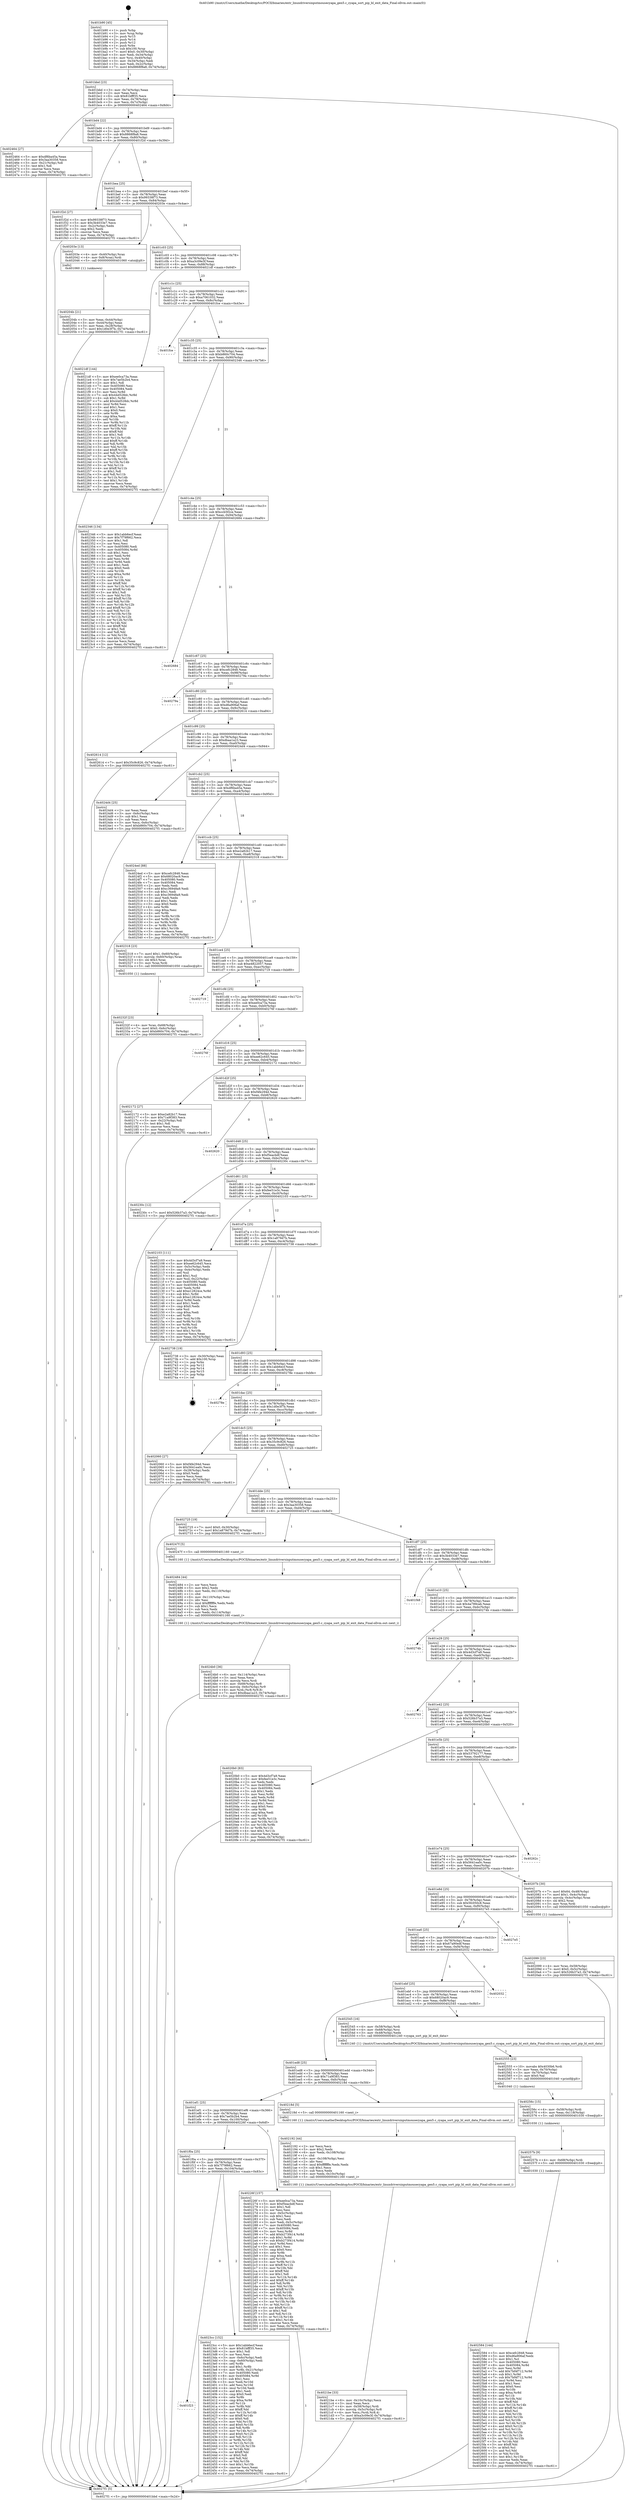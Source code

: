 digraph "0x401b90" {
  label = "0x401b90 (/mnt/c/Users/mathe/Desktop/tcc/POCII/binaries/extr_linuxdriversinputmousecyapa_gen5.c_cyapa_sort_pip_bl_exit_data_Final-ollvm.out::main(0))"
  labelloc = "t"
  node[shape=record]

  Entry [label="",width=0.3,height=0.3,shape=circle,fillcolor=black,style=filled]
  "0x401bbd" [label="{
     0x401bbd [23]\l
     | [instrs]\l
     &nbsp;&nbsp;0x401bbd \<+3\>: mov -0x74(%rbp),%eax\l
     &nbsp;&nbsp;0x401bc0 \<+2\>: mov %eax,%ecx\l
     &nbsp;&nbsp;0x401bc2 \<+6\>: sub $0x81bfff35,%ecx\l
     &nbsp;&nbsp;0x401bc8 \<+3\>: mov %eax,-0x78(%rbp)\l
     &nbsp;&nbsp;0x401bcb \<+3\>: mov %ecx,-0x7c(%rbp)\l
     &nbsp;&nbsp;0x401bce \<+6\>: je 0000000000402464 \<main+0x8d4\>\l
  }"]
  "0x402464" [label="{
     0x402464 [27]\l
     | [instrs]\l
     &nbsp;&nbsp;0x402464 \<+5\>: mov $0xdf6ba45a,%eax\l
     &nbsp;&nbsp;0x402469 \<+5\>: mov $0x3aa30358,%ecx\l
     &nbsp;&nbsp;0x40246e \<+3\>: mov -0x21(%rbp),%dl\l
     &nbsp;&nbsp;0x402471 \<+3\>: test $0x1,%dl\l
     &nbsp;&nbsp;0x402474 \<+3\>: cmovne %ecx,%eax\l
     &nbsp;&nbsp;0x402477 \<+3\>: mov %eax,-0x74(%rbp)\l
     &nbsp;&nbsp;0x40247a \<+5\>: jmp 00000000004027f1 \<main+0xc61\>\l
  }"]
  "0x401bd4" [label="{
     0x401bd4 [22]\l
     | [instrs]\l
     &nbsp;&nbsp;0x401bd4 \<+5\>: jmp 0000000000401bd9 \<main+0x49\>\l
     &nbsp;&nbsp;0x401bd9 \<+3\>: mov -0x78(%rbp),%eax\l
     &nbsp;&nbsp;0x401bdc \<+5\>: sub $0x8868f8a8,%eax\l
     &nbsp;&nbsp;0x401be1 \<+3\>: mov %eax,-0x80(%rbp)\l
     &nbsp;&nbsp;0x401be4 \<+6\>: je 0000000000401f2d \<main+0x39d\>\l
  }"]
  Exit [label="",width=0.3,height=0.3,shape=circle,fillcolor=black,style=filled,peripheries=2]
  "0x401f2d" [label="{
     0x401f2d [27]\l
     | [instrs]\l
     &nbsp;&nbsp;0x401f2d \<+5\>: mov $0x99338f73,%eax\l
     &nbsp;&nbsp;0x401f32 \<+5\>: mov $0x3b4033e7,%ecx\l
     &nbsp;&nbsp;0x401f37 \<+3\>: mov -0x2c(%rbp),%edx\l
     &nbsp;&nbsp;0x401f3a \<+3\>: cmp $0x2,%edx\l
     &nbsp;&nbsp;0x401f3d \<+3\>: cmovne %ecx,%eax\l
     &nbsp;&nbsp;0x401f40 \<+3\>: mov %eax,-0x74(%rbp)\l
     &nbsp;&nbsp;0x401f43 \<+5\>: jmp 00000000004027f1 \<main+0xc61\>\l
  }"]
  "0x401bea" [label="{
     0x401bea [25]\l
     | [instrs]\l
     &nbsp;&nbsp;0x401bea \<+5\>: jmp 0000000000401bef \<main+0x5f\>\l
     &nbsp;&nbsp;0x401bef \<+3\>: mov -0x78(%rbp),%eax\l
     &nbsp;&nbsp;0x401bf2 \<+5\>: sub $0x99338f73,%eax\l
     &nbsp;&nbsp;0x401bf7 \<+6\>: mov %eax,-0x84(%rbp)\l
     &nbsp;&nbsp;0x401bfd \<+6\>: je 000000000040203e \<main+0x4ae\>\l
  }"]
  "0x4027f1" [label="{
     0x4027f1 [5]\l
     | [instrs]\l
     &nbsp;&nbsp;0x4027f1 \<+5\>: jmp 0000000000401bbd \<main+0x2d\>\l
  }"]
  "0x401b90" [label="{
     0x401b90 [45]\l
     | [instrs]\l
     &nbsp;&nbsp;0x401b90 \<+1\>: push %rbp\l
     &nbsp;&nbsp;0x401b91 \<+3\>: mov %rsp,%rbp\l
     &nbsp;&nbsp;0x401b94 \<+2\>: push %r15\l
     &nbsp;&nbsp;0x401b96 \<+2\>: push %r14\l
     &nbsp;&nbsp;0x401b98 \<+2\>: push %r12\l
     &nbsp;&nbsp;0x401b9a \<+1\>: push %rbx\l
     &nbsp;&nbsp;0x401b9b \<+7\>: sub $0x100,%rsp\l
     &nbsp;&nbsp;0x401ba2 \<+7\>: movl $0x0,-0x30(%rbp)\l
     &nbsp;&nbsp;0x401ba9 \<+3\>: mov %edi,-0x34(%rbp)\l
     &nbsp;&nbsp;0x401bac \<+4\>: mov %rsi,-0x40(%rbp)\l
     &nbsp;&nbsp;0x401bb0 \<+3\>: mov -0x34(%rbp),%edi\l
     &nbsp;&nbsp;0x401bb3 \<+3\>: mov %edi,-0x2c(%rbp)\l
     &nbsp;&nbsp;0x401bb6 \<+7\>: movl $0x8868f8a8,-0x74(%rbp)\l
  }"]
  "0x402584" [label="{
     0x402584 [144]\l
     | [instrs]\l
     &nbsp;&nbsp;0x402584 \<+5\>: mov $0xcefc2848,%eax\l
     &nbsp;&nbsp;0x402589 \<+5\>: mov $0xd6a906af,%edx\l
     &nbsp;&nbsp;0x40258e \<+2\>: mov $0x1,%cl\l
     &nbsp;&nbsp;0x402590 \<+7\>: mov 0x405080,%esi\l
     &nbsp;&nbsp;0x402597 \<+8\>: mov 0x405084,%r8d\l
     &nbsp;&nbsp;0x40259f \<+3\>: mov %esi,%r9d\l
     &nbsp;&nbsp;0x4025a2 \<+7\>: add $0x7bf4f712,%r9d\l
     &nbsp;&nbsp;0x4025a9 \<+4\>: sub $0x1,%r9d\l
     &nbsp;&nbsp;0x4025ad \<+7\>: sub $0x7bf4f712,%r9d\l
     &nbsp;&nbsp;0x4025b4 \<+4\>: imul %r9d,%esi\l
     &nbsp;&nbsp;0x4025b8 \<+3\>: and $0x1,%esi\l
     &nbsp;&nbsp;0x4025bb \<+3\>: cmp $0x0,%esi\l
     &nbsp;&nbsp;0x4025be \<+4\>: sete %r10b\l
     &nbsp;&nbsp;0x4025c2 \<+4\>: cmp $0xa,%r8d\l
     &nbsp;&nbsp;0x4025c6 \<+4\>: setl %r11b\l
     &nbsp;&nbsp;0x4025ca \<+3\>: mov %r10b,%bl\l
     &nbsp;&nbsp;0x4025cd \<+3\>: xor $0xff,%bl\l
     &nbsp;&nbsp;0x4025d0 \<+3\>: mov %r11b,%r14b\l
     &nbsp;&nbsp;0x4025d3 \<+4\>: xor $0xff,%r14b\l
     &nbsp;&nbsp;0x4025d7 \<+3\>: xor $0x0,%cl\l
     &nbsp;&nbsp;0x4025da \<+3\>: mov %bl,%r15b\l
     &nbsp;&nbsp;0x4025dd \<+4\>: and $0x0,%r15b\l
     &nbsp;&nbsp;0x4025e1 \<+3\>: and %cl,%r10b\l
     &nbsp;&nbsp;0x4025e4 \<+3\>: mov %r14b,%r12b\l
     &nbsp;&nbsp;0x4025e7 \<+4\>: and $0x0,%r12b\l
     &nbsp;&nbsp;0x4025eb \<+3\>: and %cl,%r11b\l
     &nbsp;&nbsp;0x4025ee \<+3\>: or %r10b,%r15b\l
     &nbsp;&nbsp;0x4025f1 \<+3\>: or %r11b,%r12b\l
     &nbsp;&nbsp;0x4025f4 \<+3\>: xor %r12b,%r15b\l
     &nbsp;&nbsp;0x4025f7 \<+3\>: or %r14b,%bl\l
     &nbsp;&nbsp;0x4025fa \<+3\>: xor $0xff,%bl\l
     &nbsp;&nbsp;0x4025fd \<+3\>: or $0x0,%cl\l
     &nbsp;&nbsp;0x402600 \<+2\>: and %cl,%bl\l
     &nbsp;&nbsp;0x402602 \<+3\>: or %bl,%r15b\l
     &nbsp;&nbsp;0x402605 \<+4\>: test $0x1,%r15b\l
     &nbsp;&nbsp;0x402609 \<+3\>: cmovne %edx,%eax\l
     &nbsp;&nbsp;0x40260c \<+3\>: mov %eax,-0x74(%rbp)\l
     &nbsp;&nbsp;0x40260f \<+5\>: jmp 00000000004027f1 \<main+0xc61\>\l
  }"]
  "0x40203e" [label="{
     0x40203e [13]\l
     | [instrs]\l
     &nbsp;&nbsp;0x40203e \<+4\>: mov -0x40(%rbp),%rax\l
     &nbsp;&nbsp;0x402042 \<+4\>: mov 0x8(%rax),%rdi\l
     &nbsp;&nbsp;0x402046 \<+5\>: call 0000000000401060 \<atoi@plt\>\l
     | [calls]\l
     &nbsp;&nbsp;0x401060 \{1\} (unknown)\l
  }"]
  "0x401c03" [label="{
     0x401c03 [25]\l
     | [instrs]\l
     &nbsp;&nbsp;0x401c03 \<+5\>: jmp 0000000000401c08 \<main+0x78\>\l
     &nbsp;&nbsp;0x401c08 \<+3\>: mov -0x78(%rbp),%eax\l
     &nbsp;&nbsp;0x401c0b \<+5\>: sub $0xa3c09e3f,%eax\l
     &nbsp;&nbsp;0x401c10 \<+6\>: mov %eax,-0x88(%rbp)\l
     &nbsp;&nbsp;0x401c16 \<+6\>: je 00000000004021df \<main+0x64f\>\l
  }"]
  "0x40204b" [label="{
     0x40204b [21]\l
     | [instrs]\l
     &nbsp;&nbsp;0x40204b \<+3\>: mov %eax,-0x44(%rbp)\l
     &nbsp;&nbsp;0x40204e \<+3\>: mov -0x44(%rbp),%eax\l
     &nbsp;&nbsp;0x402051 \<+3\>: mov %eax,-0x28(%rbp)\l
     &nbsp;&nbsp;0x402054 \<+7\>: movl $0x1d0e3f7b,-0x74(%rbp)\l
     &nbsp;&nbsp;0x40205b \<+5\>: jmp 00000000004027f1 \<main+0xc61\>\l
  }"]
  "0x40257b" [label="{
     0x40257b [9]\l
     | [instrs]\l
     &nbsp;&nbsp;0x40257b \<+4\>: mov -0x68(%rbp),%rdi\l
     &nbsp;&nbsp;0x40257f \<+5\>: call 0000000000401030 \<free@plt\>\l
     | [calls]\l
     &nbsp;&nbsp;0x401030 \{1\} (unknown)\l
  }"]
  "0x4021df" [label="{
     0x4021df [144]\l
     | [instrs]\l
     &nbsp;&nbsp;0x4021df \<+5\>: mov $0xee0ca73a,%eax\l
     &nbsp;&nbsp;0x4021e4 \<+5\>: mov $0x7ae5b2b4,%ecx\l
     &nbsp;&nbsp;0x4021e9 \<+2\>: mov $0x1,%dl\l
     &nbsp;&nbsp;0x4021eb \<+7\>: mov 0x405080,%esi\l
     &nbsp;&nbsp;0x4021f2 \<+7\>: mov 0x405084,%edi\l
     &nbsp;&nbsp;0x4021f9 \<+3\>: mov %esi,%r8d\l
     &nbsp;&nbsp;0x4021fc \<+7\>: sub $0x44d528dc,%r8d\l
     &nbsp;&nbsp;0x402203 \<+4\>: sub $0x1,%r8d\l
     &nbsp;&nbsp;0x402207 \<+7\>: add $0x44d528dc,%r8d\l
     &nbsp;&nbsp;0x40220e \<+4\>: imul %r8d,%esi\l
     &nbsp;&nbsp;0x402212 \<+3\>: and $0x1,%esi\l
     &nbsp;&nbsp;0x402215 \<+3\>: cmp $0x0,%esi\l
     &nbsp;&nbsp;0x402218 \<+4\>: sete %r9b\l
     &nbsp;&nbsp;0x40221c \<+3\>: cmp $0xa,%edi\l
     &nbsp;&nbsp;0x40221f \<+4\>: setl %r10b\l
     &nbsp;&nbsp;0x402223 \<+3\>: mov %r9b,%r11b\l
     &nbsp;&nbsp;0x402226 \<+4\>: xor $0xff,%r11b\l
     &nbsp;&nbsp;0x40222a \<+3\>: mov %r10b,%bl\l
     &nbsp;&nbsp;0x40222d \<+3\>: xor $0xff,%bl\l
     &nbsp;&nbsp;0x402230 \<+3\>: xor $0x1,%dl\l
     &nbsp;&nbsp;0x402233 \<+3\>: mov %r11b,%r14b\l
     &nbsp;&nbsp;0x402236 \<+4\>: and $0xff,%r14b\l
     &nbsp;&nbsp;0x40223a \<+3\>: and %dl,%r9b\l
     &nbsp;&nbsp;0x40223d \<+3\>: mov %bl,%r15b\l
     &nbsp;&nbsp;0x402240 \<+4\>: and $0xff,%r15b\l
     &nbsp;&nbsp;0x402244 \<+3\>: and %dl,%r10b\l
     &nbsp;&nbsp;0x402247 \<+3\>: or %r9b,%r14b\l
     &nbsp;&nbsp;0x40224a \<+3\>: or %r10b,%r15b\l
     &nbsp;&nbsp;0x40224d \<+3\>: xor %r15b,%r14b\l
     &nbsp;&nbsp;0x402250 \<+3\>: or %bl,%r11b\l
     &nbsp;&nbsp;0x402253 \<+4\>: xor $0xff,%r11b\l
     &nbsp;&nbsp;0x402257 \<+3\>: or $0x1,%dl\l
     &nbsp;&nbsp;0x40225a \<+3\>: and %dl,%r11b\l
     &nbsp;&nbsp;0x40225d \<+3\>: or %r11b,%r14b\l
     &nbsp;&nbsp;0x402260 \<+4\>: test $0x1,%r14b\l
     &nbsp;&nbsp;0x402264 \<+3\>: cmovne %ecx,%eax\l
     &nbsp;&nbsp;0x402267 \<+3\>: mov %eax,-0x74(%rbp)\l
     &nbsp;&nbsp;0x40226a \<+5\>: jmp 00000000004027f1 \<main+0xc61\>\l
  }"]
  "0x401c1c" [label="{
     0x401c1c [25]\l
     | [instrs]\l
     &nbsp;&nbsp;0x401c1c \<+5\>: jmp 0000000000401c21 \<main+0x91\>\l
     &nbsp;&nbsp;0x401c21 \<+3\>: mov -0x78(%rbp),%eax\l
     &nbsp;&nbsp;0x401c24 \<+5\>: sub $0xa7061032,%eax\l
     &nbsp;&nbsp;0x401c29 \<+6\>: mov %eax,-0x8c(%rbp)\l
     &nbsp;&nbsp;0x401c2f \<+6\>: je 0000000000401fce \<main+0x43e\>\l
  }"]
  "0x40256c" [label="{
     0x40256c [15]\l
     | [instrs]\l
     &nbsp;&nbsp;0x40256c \<+4\>: mov -0x58(%rbp),%rdi\l
     &nbsp;&nbsp;0x402570 \<+6\>: mov %eax,-0x118(%rbp)\l
     &nbsp;&nbsp;0x402576 \<+5\>: call 0000000000401030 \<free@plt\>\l
     | [calls]\l
     &nbsp;&nbsp;0x401030 \{1\} (unknown)\l
  }"]
  "0x401fce" [label="{
     0x401fce\l
  }", style=dashed]
  "0x401c35" [label="{
     0x401c35 [25]\l
     | [instrs]\l
     &nbsp;&nbsp;0x401c35 \<+5\>: jmp 0000000000401c3a \<main+0xaa\>\l
     &nbsp;&nbsp;0x401c3a \<+3\>: mov -0x78(%rbp),%eax\l
     &nbsp;&nbsp;0x401c3d \<+5\>: sub $0xb860c704,%eax\l
     &nbsp;&nbsp;0x401c42 \<+6\>: mov %eax,-0x90(%rbp)\l
     &nbsp;&nbsp;0x401c48 \<+6\>: je 0000000000402346 \<main+0x7b6\>\l
  }"]
  "0x402555" [label="{
     0x402555 [23]\l
     | [instrs]\l
     &nbsp;&nbsp;0x402555 \<+10\>: movabs $0x4030b6,%rdi\l
     &nbsp;&nbsp;0x40255f \<+3\>: mov %eax,-0x70(%rbp)\l
     &nbsp;&nbsp;0x402562 \<+3\>: mov -0x70(%rbp),%esi\l
     &nbsp;&nbsp;0x402565 \<+2\>: mov $0x0,%al\l
     &nbsp;&nbsp;0x402567 \<+5\>: call 0000000000401040 \<printf@plt\>\l
     | [calls]\l
     &nbsp;&nbsp;0x401040 \{1\} (unknown)\l
  }"]
  "0x402346" [label="{
     0x402346 [134]\l
     | [instrs]\l
     &nbsp;&nbsp;0x402346 \<+5\>: mov $0x1abb6ecf,%eax\l
     &nbsp;&nbsp;0x40234b \<+5\>: mov $0x7f79f662,%ecx\l
     &nbsp;&nbsp;0x402350 \<+2\>: mov $0x1,%dl\l
     &nbsp;&nbsp;0x402352 \<+2\>: xor %esi,%esi\l
     &nbsp;&nbsp;0x402354 \<+7\>: mov 0x405080,%edi\l
     &nbsp;&nbsp;0x40235b \<+8\>: mov 0x405084,%r8d\l
     &nbsp;&nbsp;0x402363 \<+3\>: sub $0x1,%esi\l
     &nbsp;&nbsp;0x402366 \<+3\>: mov %edi,%r9d\l
     &nbsp;&nbsp;0x402369 \<+3\>: add %esi,%r9d\l
     &nbsp;&nbsp;0x40236c \<+4\>: imul %r9d,%edi\l
     &nbsp;&nbsp;0x402370 \<+3\>: and $0x1,%edi\l
     &nbsp;&nbsp;0x402373 \<+3\>: cmp $0x0,%edi\l
     &nbsp;&nbsp;0x402376 \<+4\>: sete %r10b\l
     &nbsp;&nbsp;0x40237a \<+4\>: cmp $0xa,%r8d\l
     &nbsp;&nbsp;0x40237e \<+4\>: setl %r11b\l
     &nbsp;&nbsp;0x402382 \<+3\>: mov %r10b,%bl\l
     &nbsp;&nbsp;0x402385 \<+3\>: xor $0xff,%bl\l
     &nbsp;&nbsp;0x402388 \<+3\>: mov %r11b,%r14b\l
     &nbsp;&nbsp;0x40238b \<+4\>: xor $0xff,%r14b\l
     &nbsp;&nbsp;0x40238f \<+3\>: xor $0x1,%dl\l
     &nbsp;&nbsp;0x402392 \<+3\>: mov %bl,%r15b\l
     &nbsp;&nbsp;0x402395 \<+4\>: and $0xff,%r15b\l
     &nbsp;&nbsp;0x402399 \<+3\>: and %dl,%r10b\l
     &nbsp;&nbsp;0x40239c \<+3\>: mov %r14b,%r12b\l
     &nbsp;&nbsp;0x40239f \<+4\>: and $0xff,%r12b\l
     &nbsp;&nbsp;0x4023a3 \<+3\>: and %dl,%r11b\l
     &nbsp;&nbsp;0x4023a6 \<+3\>: or %r10b,%r15b\l
     &nbsp;&nbsp;0x4023a9 \<+3\>: or %r11b,%r12b\l
     &nbsp;&nbsp;0x4023ac \<+3\>: xor %r12b,%r15b\l
     &nbsp;&nbsp;0x4023af \<+3\>: or %r14b,%bl\l
     &nbsp;&nbsp;0x4023b2 \<+3\>: xor $0xff,%bl\l
     &nbsp;&nbsp;0x4023b5 \<+3\>: or $0x1,%dl\l
     &nbsp;&nbsp;0x4023b8 \<+2\>: and %dl,%bl\l
     &nbsp;&nbsp;0x4023ba \<+3\>: or %bl,%r15b\l
     &nbsp;&nbsp;0x4023bd \<+4\>: test $0x1,%r15b\l
     &nbsp;&nbsp;0x4023c1 \<+3\>: cmovne %ecx,%eax\l
     &nbsp;&nbsp;0x4023c4 \<+3\>: mov %eax,-0x74(%rbp)\l
     &nbsp;&nbsp;0x4023c7 \<+5\>: jmp 00000000004027f1 \<main+0xc61\>\l
  }"]
  "0x401c4e" [label="{
     0x401c4e [25]\l
     | [instrs]\l
     &nbsp;&nbsp;0x401c4e \<+5\>: jmp 0000000000401c53 \<main+0xc3\>\l
     &nbsp;&nbsp;0x401c53 \<+3\>: mov -0x78(%rbp),%eax\l
     &nbsp;&nbsp;0x401c56 \<+5\>: sub $0xccb5f2ce,%eax\l
     &nbsp;&nbsp;0x401c5b \<+6\>: mov %eax,-0x94(%rbp)\l
     &nbsp;&nbsp;0x401c61 \<+6\>: je 0000000000402684 \<main+0xaf4\>\l
  }"]
  "0x4024b0" [label="{
     0x4024b0 [36]\l
     | [instrs]\l
     &nbsp;&nbsp;0x4024b0 \<+6\>: mov -0x114(%rbp),%ecx\l
     &nbsp;&nbsp;0x4024b6 \<+3\>: imul %eax,%ecx\l
     &nbsp;&nbsp;0x4024b9 \<+3\>: movslq %ecx,%rdi\l
     &nbsp;&nbsp;0x4024bc \<+4\>: mov -0x68(%rbp),%r8\l
     &nbsp;&nbsp;0x4024c0 \<+4\>: movslq -0x6c(%rbp),%r9\l
     &nbsp;&nbsp;0x4024c4 \<+4\>: mov %rdi,(%r8,%r9,8)\l
     &nbsp;&nbsp;0x4024c8 \<+7\>: movl $0xdbaa1a23,-0x74(%rbp)\l
     &nbsp;&nbsp;0x4024cf \<+5\>: jmp 00000000004027f1 \<main+0xc61\>\l
  }"]
  "0x402684" [label="{
     0x402684\l
  }", style=dashed]
  "0x401c67" [label="{
     0x401c67 [25]\l
     | [instrs]\l
     &nbsp;&nbsp;0x401c67 \<+5\>: jmp 0000000000401c6c \<main+0xdc\>\l
     &nbsp;&nbsp;0x401c6c \<+3\>: mov -0x78(%rbp),%eax\l
     &nbsp;&nbsp;0x401c6f \<+5\>: sub $0xcefc2848,%eax\l
     &nbsp;&nbsp;0x401c74 \<+6\>: mov %eax,-0x98(%rbp)\l
     &nbsp;&nbsp;0x401c7a \<+6\>: je 000000000040279a \<main+0xc0a\>\l
  }"]
  "0x402484" [label="{
     0x402484 [44]\l
     | [instrs]\l
     &nbsp;&nbsp;0x402484 \<+2\>: xor %ecx,%ecx\l
     &nbsp;&nbsp;0x402486 \<+5\>: mov $0x2,%edx\l
     &nbsp;&nbsp;0x40248b \<+6\>: mov %edx,-0x110(%rbp)\l
     &nbsp;&nbsp;0x402491 \<+1\>: cltd\l
     &nbsp;&nbsp;0x402492 \<+6\>: mov -0x110(%rbp),%esi\l
     &nbsp;&nbsp;0x402498 \<+2\>: idiv %esi\l
     &nbsp;&nbsp;0x40249a \<+6\>: imul $0xfffffffe,%edx,%edx\l
     &nbsp;&nbsp;0x4024a0 \<+3\>: sub $0x1,%ecx\l
     &nbsp;&nbsp;0x4024a3 \<+2\>: sub %ecx,%edx\l
     &nbsp;&nbsp;0x4024a5 \<+6\>: mov %edx,-0x114(%rbp)\l
     &nbsp;&nbsp;0x4024ab \<+5\>: call 0000000000401160 \<next_i\>\l
     | [calls]\l
     &nbsp;&nbsp;0x401160 \{1\} (/mnt/c/Users/mathe/Desktop/tcc/POCII/binaries/extr_linuxdriversinputmousecyapa_gen5.c_cyapa_sort_pip_bl_exit_data_Final-ollvm.out::next_i)\l
  }"]
  "0x40279a" [label="{
     0x40279a\l
  }", style=dashed]
  "0x401c80" [label="{
     0x401c80 [25]\l
     | [instrs]\l
     &nbsp;&nbsp;0x401c80 \<+5\>: jmp 0000000000401c85 \<main+0xf5\>\l
     &nbsp;&nbsp;0x401c85 \<+3\>: mov -0x78(%rbp),%eax\l
     &nbsp;&nbsp;0x401c88 \<+5\>: sub $0xd6a906af,%eax\l
     &nbsp;&nbsp;0x401c8d \<+6\>: mov %eax,-0x9c(%rbp)\l
     &nbsp;&nbsp;0x401c93 \<+6\>: je 0000000000402614 \<main+0xa84\>\l
  }"]
  "0x401f23" [label="{
     0x401f23\l
  }", style=dashed]
  "0x402614" [label="{
     0x402614 [12]\l
     | [instrs]\l
     &nbsp;&nbsp;0x402614 \<+7\>: movl $0x35c9c826,-0x74(%rbp)\l
     &nbsp;&nbsp;0x40261b \<+5\>: jmp 00000000004027f1 \<main+0xc61\>\l
  }"]
  "0x401c99" [label="{
     0x401c99 [25]\l
     | [instrs]\l
     &nbsp;&nbsp;0x401c99 \<+5\>: jmp 0000000000401c9e \<main+0x10e\>\l
     &nbsp;&nbsp;0x401c9e \<+3\>: mov -0x78(%rbp),%eax\l
     &nbsp;&nbsp;0x401ca1 \<+5\>: sub $0xdbaa1a23,%eax\l
     &nbsp;&nbsp;0x401ca6 \<+6\>: mov %eax,-0xa0(%rbp)\l
     &nbsp;&nbsp;0x401cac \<+6\>: je 00000000004024d4 \<main+0x944\>\l
  }"]
  "0x4023cc" [label="{
     0x4023cc [152]\l
     | [instrs]\l
     &nbsp;&nbsp;0x4023cc \<+5\>: mov $0x1abb6ecf,%eax\l
     &nbsp;&nbsp;0x4023d1 \<+5\>: mov $0x81bfff35,%ecx\l
     &nbsp;&nbsp;0x4023d6 \<+2\>: mov $0x1,%dl\l
     &nbsp;&nbsp;0x4023d8 \<+2\>: xor %esi,%esi\l
     &nbsp;&nbsp;0x4023da \<+3\>: mov -0x6c(%rbp),%edi\l
     &nbsp;&nbsp;0x4023dd \<+3\>: cmp -0x60(%rbp),%edi\l
     &nbsp;&nbsp;0x4023e0 \<+4\>: setl %r8b\l
     &nbsp;&nbsp;0x4023e4 \<+4\>: and $0x1,%r8b\l
     &nbsp;&nbsp;0x4023e8 \<+4\>: mov %r8b,-0x21(%rbp)\l
     &nbsp;&nbsp;0x4023ec \<+7\>: mov 0x405080,%edi\l
     &nbsp;&nbsp;0x4023f3 \<+8\>: mov 0x405084,%r9d\l
     &nbsp;&nbsp;0x4023fb \<+3\>: sub $0x1,%esi\l
     &nbsp;&nbsp;0x4023fe \<+3\>: mov %edi,%r10d\l
     &nbsp;&nbsp;0x402401 \<+3\>: add %esi,%r10d\l
     &nbsp;&nbsp;0x402404 \<+4\>: imul %r10d,%edi\l
     &nbsp;&nbsp;0x402408 \<+3\>: and $0x1,%edi\l
     &nbsp;&nbsp;0x40240b \<+3\>: cmp $0x0,%edi\l
     &nbsp;&nbsp;0x40240e \<+4\>: sete %r8b\l
     &nbsp;&nbsp;0x402412 \<+4\>: cmp $0xa,%r9d\l
     &nbsp;&nbsp;0x402416 \<+4\>: setl %r11b\l
     &nbsp;&nbsp;0x40241a \<+3\>: mov %r8b,%bl\l
     &nbsp;&nbsp;0x40241d \<+3\>: xor $0xff,%bl\l
     &nbsp;&nbsp;0x402420 \<+3\>: mov %r11b,%r14b\l
     &nbsp;&nbsp;0x402423 \<+4\>: xor $0xff,%r14b\l
     &nbsp;&nbsp;0x402427 \<+3\>: xor $0x0,%dl\l
     &nbsp;&nbsp;0x40242a \<+3\>: mov %bl,%r15b\l
     &nbsp;&nbsp;0x40242d \<+4\>: and $0x0,%r15b\l
     &nbsp;&nbsp;0x402431 \<+3\>: and %dl,%r8b\l
     &nbsp;&nbsp;0x402434 \<+3\>: mov %r14b,%r12b\l
     &nbsp;&nbsp;0x402437 \<+4\>: and $0x0,%r12b\l
     &nbsp;&nbsp;0x40243b \<+3\>: and %dl,%r11b\l
     &nbsp;&nbsp;0x40243e \<+3\>: or %r8b,%r15b\l
     &nbsp;&nbsp;0x402441 \<+3\>: or %r11b,%r12b\l
     &nbsp;&nbsp;0x402444 \<+3\>: xor %r12b,%r15b\l
     &nbsp;&nbsp;0x402447 \<+3\>: or %r14b,%bl\l
     &nbsp;&nbsp;0x40244a \<+3\>: xor $0xff,%bl\l
     &nbsp;&nbsp;0x40244d \<+3\>: or $0x0,%dl\l
     &nbsp;&nbsp;0x402450 \<+2\>: and %dl,%bl\l
     &nbsp;&nbsp;0x402452 \<+3\>: or %bl,%r15b\l
     &nbsp;&nbsp;0x402455 \<+4\>: test $0x1,%r15b\l
     &nbsp;&nbsp;0x402459 \<+3\>: cmovne %ecx,%eax\l
     &nbsp;&nbsp;0x40245c \<+3\>: mov %eax,-0x74(%rbp)\l
     &nbsp;&nbsp;0x40245f \<+5\>: jmp 00000000004027f1 \<main+0xc61\>\l
  }"]
  "0x4024d4" [label="{
     0x4024d4 [25]\l
     | [instrs]\l
     &nbsp;&nbsp;0x4024d4 \<+2\>: xor %eax,%eax\l
     &nbsp;&nbsp;0x4024d6 \<+3\>: mov -0x6c(%rbp),%ecx\l
     &nbsp;&nbsp;0x4024d9 \<+3\>: sub $0x1,%eax\l
     &nbsp;&nbsp;0x4024dc \<+2\>: sub %eax,%ecx\l
     &nbsp;&nbsp;0x4024de \<+3\>: mov %ecx,-0x6c(%rbp)\l
     &nbsp;&nbsp;0x4024e1 \<+7\>: movl $0xb860c704,-0x74(%rbp)\l
     &nbsp;&nbsp;0x4024e8 \<+5\>: jmp 00000000004027f1 \<main+0xc61\>\l
  }"]
  "0x401cb2" [label="{
     0x401cb2 [25]\l
     | [instrs]\l
     &nbsp;&nbsp;0x401cb2 \<+5\>: jmp 0000000000401cb7 \<main+0x127\>\l
     &nbsp;&nbsp;0x401cb7 \<+3\>: mov -0x78(%rbp),%eax\l
     &nbsp;&nbsp;0x401cba \<+5\>: sub $0xdf6ba45a,%eax\l
     &nbsp;&nbsp;0x401cbf \<+6\>: mov %eax,-0xa4(%rbp)\l
     &nbsp;&nbsp;0x401cc5 \<+6\>: je 00000000004024ed \<main+0x95d\>\l
  }"]
  "0x40232f" [label="{
     0x40232f [23]\l
     | [instrs]\l
     &nbsp;&nbsp;0x40232f \<+4\>: mov %rax,-0x68(%rbp)\l
     &nbsp;&nbsp;0x402333 \<+7\>: movl $0x0,-0x6c(%rbp)\l
     &nbsp;&nbsp;0x40233a \<+7\>: movl $0xb860c704,-0x74(%rbp)\l
     &nbsp;&nbsp;0x402341 \<+5\>: jmp 00000000004027f1 \<main+0xc61\>\l
  }"]
  "0x4024ed" [label="{
     0x4024ed [88]\l
     | [instrs]\l
     &nbsp;&nbsp;0x4024ed \<+5\>: mov $0xcefc2848,%eax\l
     &nbsp;&nbsp;0x4024f2 \<+5\>: mov $0x68020ac9,%ecx\l
     &nbsp;&nbsp;0x4024f7 \<+7\>: mov 0x405080,%edx\l
     &nbsp;&nbsp;0x4024fe \<+7\>: mov 0x405084,%esi\l
     &nbsp;&nbsp;0x402505 \<+2\>: mov %edx,%edi\l
     &nbsp;&nbsp;0x402507 \<+6\>: add $0xc36948a9,%edi\l
     &nbsp;&nbsp;0x40250d \<+3\>: sub $0x1,%edi\l
     &nbsp;&nbsp;0x402510 \<+6\>: sub $0xc36948a9,%edi\l
     &nbsp;&nbsp;0x402516 \<+3\>: imul %edi,%edx\l
     &nbsp;&nbsp;0x402519 \<+3\>: and $0x1,%edx\l
     &nbsp;&nbsp;0x40251c \<+3\>: cmp $0x0,%edx\l
     &nbsp;&nbsp;0x40251f \<+4\>: sete %r8b\l
     &nbsp;&nbsp;0x402523 \<+3\>: cmp $0xa,%esi\l
     &nbsp;&nbsp;0x402526 \<+4\>: setl %r9b\l
     &nbsp;&nbsp;0x40252a \<+3\>: mov %r8b,%r10b\l
     &nbsp;&nbsp;0x40252d \<+3\>: and %r9b,%r10b\l
     &nbsp;&nbsp;0x402530 \<+3\>: xor %r9b,%r8b\l
     &nbsp;&nbsp;0x402533 \<+3\>: or %r8b,%r10b\l
     &nbsp;&nbsp;0x402536 \<+4\>: test $0x1,%r10b\l
     &nbsp;&nbsp;0x40253a \<+3\>: cmovne %ecx,%eax\l
     &nbsp;&nbsp;0x40253d \<+3\>: mov %eax,-0x74(%rbp)\l
     &nbsp;&nbsp;0x402540 \<+5\>: jmp 00000000004027f1 \<main+0xc61\>\l
  }"]
  "0x401ccb" [label="{
     0x401ccb [25]\l
     | [instrs]\l
     &nbsp;&nbsp;0x401ccb \<+5\>: jmp 0000000000401cd0 \<main+0x140\>\l
     &nbsp;&nbsp;0x401cd0 \<+3\>: mov -0x78(%rbp),%eax\l
     &nbsp;&nbsp;0x401cd3 \<+5\>: sub $0xe2a82b17,%eax\l
     &nbsp;&nbsp;0x401cd8 \<+6\>: mov %eax,-0xa8(%rbp)\l
     &nbsp;&nbsp;0x401cde \<+6\>: je 0000000000402318 \<main+0x788\>\l
  }"]
  "0x401f0a" [label="{
     0x401f0a [25]\l
     | [instrs]\l
     &nbsp;&nbsp;0x401f0a \<+5\>: jmp 0000000000401f0f \<main+0x37f\>\l
     &nbsp;&nbsp;0x401f0f \<+3\>: mov -0x78(%rbp),%eax\l
     &nbsp;&nbsp;0x401f12 \<+5\>: sub $0x7f79f662,%eax\l
     &nbsp;&nbsp;0x401f17 \<+6\>: mov %eax,-0x104(%rbp)\l
     &nbsp;&nbsp;0x401f1d \<+6\>: je 00000000004023cc \<main+0x83c\>\l
  }"]
  "0x402318" [label="{
     0x402318 [23]\l
     | [instrs]\l
     &nbsp;&nbsp;0x402318 \<+7\>: movl $0x1,-0x60(%rbp)\l
     &nbsp;&nbsp;0x40231f \<+4\>: movslq -0x60(%rbp),%rax\l
     &nbsp;&nbsp;0x402323 \<+4\>: shl $0x3,%rax\l
     &nbsp;&nbsp;0x402327 \<+3\>: mov %rax,%rdi\l
     &nbsp;&nbsp;0x40232a \<+5\>: call 0000000000401050 \<malloc@plt\>\l
     | [calls]\l
     &nbsp;&nbsp;0x401050 \{1\} (unknown)\l
  }"]
  "0x401ce4" [label="{
     0x401ce4 [25]\l
     | [instrs]\l
     &nbsp;&nbsp;0x401ce4 \<+5\>: jmp 0000000000401ce9 \<main+0x159\>\l
     &nbsp;&nbsp;0x401ce9 \<+3\>: mov -0x78(%rbp),%eax\l
     &nbsp;&nbsp;0x401cec \<+5\>: sub $0xe4822057,%eax\l
     &nbsp;&nbsp;0x401cf1 \<+6\>: mov %eax,-0xac(%rbp)\l
     &nbsp;&nbsp;0x401cf7 \<+6\>: je 0000000000402719 \<main+0xb89\>\l
  }"]
  "0x40226f" [label="{
     0x40226f [157]\l
     | [instrs]\l
     &nbsp;&nbsp;0x40226f \<+5\>: mov $0xee0ca73a,%eax\l
     &nbsp;&nbsp;0x402274 \<+5\>: mov $0xf5eacbdf,%ecx\l
     &nbsp;&nbsp;0x402279 \<+2\>: mov $0x1,%dl\l
     &nbsp;&nbsp;0x40227b \<+2\>: xor %esi,%esi\l
     &nbsp;&nbsp;0x40227d \<+3\>: mov -0x5c(%rbp),%edi\l
     &nbsp;&nbsp;0x402280 \<+3\>: sub $0x1,%esi\l
     &nbsp;&nbsp;0x402283 \<+2\>: sub %esi,%edi\l
     &nbsp;&nbsp;0x402285 \<+3\>: mov %edi,-0x5c(%rbp)\l
     &nbsp;&nbsp;0x402288 \<+7\>: mov 0x405080,%esi\l
     &nbsp;&nbsp;0x40228f \<+7\>: mov 0x405084,%edi\l
     &nbsp;&nbsp;0x402296 \<+3\>: mov %esi,%r8d\l
     &nbsp;&nbsp;0x402299 \<+7\>: add $0xb273f414,%r8d\l
     &nbsp;&nbsp;0x4022a0 \<+4\>: sub $0x1,%r8d\l
     &nbsp;&nbsp;0x4022a4 \<+7\>: sub $0xb273f414,%r8d\l
     &nbsp;&nbsp;0x4022ab \<+4\>: imul %r8d,%esi\l
     &nbsp;&nbsp;0x4022af \<+3\>: and $0x1,%esi\l
     &nbsp;&nbsp;0x4022b2 \<+3\>: cmp $0x0,%esi\l
     &nbsp;&nbsp;0x4022b5 \<+4\>: sete %r9b\l
     &nbsp;&nbsp;0x4022b9 \<+3\>: cmp $0xa,%edi\l
     &nbsp;&nbsp;0x4022bc \<+4\>: setl %r10b\l
     &nbsp;&nbsp;0x4022c0 \<+3\>: mov %r9b,%r11b\l
     &nbsp;&nbsp;0x4022c3 \<+4\>: xor $0xff,%r11b\l
     &nbsp;&nbsp;0x4022c7 \<+3\>: mov %r10b,%bl\l
     &nbsp;&nbsp;0x4022ca \<+3\>: xor $0xff,%bl\l
     &nbsp;&nbsp;0x4022cd \<+3\>: xor $0x1,%dl\l
     &nbsp;&nbsp;0x4022d0 \<+3\>: mov %r11b,%r14b\l
     &nbsp;&nbsp;0x4022d3 \<+4\>: and $0xff,%r14b\l
     &nbsp;&nbsp;0x4022d7 \<+3\>: and %dl,%r9b\l
     &nbsp;&nbsp;0x4022da \<+3\>: mov %bl,%r15b\l
     &nbsp;&nbsp;0x4022dd \<+4\>: and $0xff,%r15b\l
     &nbsp;&nbsp;0x4022e1 \<+3\>: and %dl,%r10b\l
     &nbsp;&nbsp;0x4022e4 \<+3\>: or %r9b,%r14b\l
     &nbsp;&nbsp;0x4022e7 \<+3\>: or %r10b,%r15b\l
     &nbsp;&nbsp;0x4022ea \<+3\>: xor %r15b,%r14b\l
     &nbsp;&nbsp;0x4022ed \<+3\>: or %bl,%r11b\l
     &nbsp;&nbsp;0x4022f0 \<+4\>: xor $0xff,%r11b\l
     &nbsp;&nbsp;0x4022f4 \<+3\>: or $0x1,%dl\l
     &nbsp;&nbsp;0x4022f7 \<+3\>: and %dl,%r11b\l
     &nbsp;&nbsp;0x4022fa \<+3\>: or %r11b,%r14b\l
     &nbsp;&nbsp;0x4022fd \<+4\>: test $0x1,%r14b\l
     &nbsp;&nbsp;0x402301 \<+3\>: cmovne %ecx,%eax\l
     &nbsp;&nbsp;0x402304 \<+3\>: mov %eax,-0x74(%rbp)\l
     &nbsp;&nbsp;0x402307 \<+5\>: jmp 00000000004027f1 \<main+0xc61\>\l
  }"]
  "0x402719" [label="{
     0x402719\l
  }", style=dashed]
  "0x401cfd" [label="{
     0x401cfd [25]\l
     | [instrs]\l
     &nbsp;&nbsp;0x401cfd \<+5\>: jmp 0000000000401d02 \<main+0x172\>\l
     &nbsp;&nbsp;0x401d02 \<+3\>: mov -0x78(%rbp),%eax\l
     &nbsp;&nbsp;0x401d05 \<+5\>: sub $0xee0ca73a,%eax\l
     &nbsp;&nbsp;0x401d0a \<+6\>: mov %eax,-0xb0(%rbp)\l
     &nbsp;&nbsp;0x401d10 \<+6\>: je 000000000040276f \<main+0xbdf\>\l
  }"]
  "0x4021be" [label="{
     0x4021be [33]\l
     | [instrs]\l
     &nbsp;&nbsp;0x4021be \<+6\>: mov -0x10c(%rbp),%ecx\l
     &nbsp;&nbsp;0x4021c4 \<+3\>: imul %eax,%ecx\l
     &nbsp;&nbsp;0x4021c7 \<+4\>: mov -0x58(%rbp),%rdi\l
     &nbsp;&nbsp;0x4021cb \<+4\>: movslq -0x5c(%rbp),%r8\l
     &nbsp;&nbsp;0x4021cf \<+4\>: mov %ecx,(%rdi,%r8,4)\l
     &nbsp;&nbsp;0x4021d3 \<+7\>: movl $0xa3c09e3f,-0x74(%rbp)\l
     &nbsp;&nbsp;0x4021da \<+5\>: jmp 00000000004027f1 \<main+0xc61\>\l
  }"]
  "0x40276f" [label="{
     0x40276f\l
  }", style=dashed]
  "0x401d16" [label="{
     0x401d16 [25]\l
     | [instrs]\l
     &nbsp;&nbsp;0x401d16 \<+5\>: jmp 0000000000401d1b \<main+0x18b\>\l
     &nbsp;&nbsp;0x401d1b \<+3\>: mov -0x78(%rbp),%eax\l
     &nbsp;&nbsp;0x401d1e \<+5\>: sub $0xee62c645,%eax\l
     &nbsp;&nbsp;0x401d23 \<+6\>: mov %eax,-0xb4(%rbp)\l
     &nbsp;&nbsp;0x401d29 \<+6\>: je 0000000000402172 \<main+0x5e2\>\l
  }"]
  "0x402192" [label="{
     0x402192 [44]\l
     | [instrs]\l
     &nbsp;&nbsp;0x402192 \<+2\>: xor %ecx,%ecx\l
     &nbsp;&nbsp;0x402194 \<+5\>: mov $0x2,%edx\l
     &nbsp;&nbsp;0x402199 \<+6\>: mov %edx,-0x108(%rbp)\l
     &nbsp;&nbsp;0x40219f \<+1\>: cltd\l
     &nbsp;&nbsp;0x4021a0 \<+6\>: mov -0x108(%rbp),%esi\l
     &nbsp;&nbsp;0x4021a6 \<+2\>: idiv %esi\l
     &nbsp;&nbsp;0x4021a8 \<+6\>: imul $0xfffffffe,%edx,%edx\l
     &nbsp;&nbsp;0x4021ae \<+3\>: sub $0x1,%ecx\l
     &nbsp;&nbsp;0x4021b1 \<+2\>: sub %ecx,%edx\l
     &nbsp;&nbsp;0x4021b3 \<+6\>: mov %edx,-0x10c(%rbp)\l
     &nbsp;&nbsp;0x4021b9 \<+5\>: call 0000000000401160 \<next_i\>\l
     | [calls]\l
     &nbsp;&nbsp;0x401160 \{1\} (/mnt/c/Users/mathe/Desktop/tcc/POCII/binaries/extr_linuxdriversinputmousecyapa_gen5.c_cyapa_sort_pip_bl_exit_data_Final-ollvm.out::next_i)\l
  }"]
  "0x402172" [label="{
     0x402172 [27]\l
     | [instrs]\l
     &nbsp;&nbsp;0x402172 \<+5\>: mov $0xe2a82b17,%eax\l
     &nbsp;&nbsp;0x402177 \<+5\>: mov $0x71a9f383,%ecx\l
     &nbsp;&nbsp;0x40217c \<+3\>: mov -0x22(%rbp),%dl\l
     &nbsp;&nbsp;0x40217f \<+3\>: test $0x1,%dl\l
     &nbsp;&nbsp;0x402182 \<+3\>: cmovne %ecx,%eax\l
     &nbsp;&nbsp;0x402185 \<+3\>: mov %eax,-0x74(%rbp)\l
     &nbsp;&nbsp;0x402188 \<+5\>: jmp 00000000004027f1 \<main+0xc61\>\l
  }"]
  "0x401d2f" [label="{
     0x401d2f [25]\l
     | [instrs]\l
     &nbsp;&nbsp;0x401d2f \<+5\>: jmp 0000000000401d34 \<main+0x1a4\>\l
     &nbsp;&nbsp;0x401d34 \<+3\>: mov -0x78(%rbp),%eax\l
     &nbsp;&nbsp;0x401d37 \<+5\>: sub $0xf4fe294d,%eax\l
     &nbsp;&nbsp;0x401d3c \<+6\>: mov %eax,-0xb8(%rbp)\l
     &nbsp;&nbsp;0x401d42 \<+6\>: je 0000000000402620 \<main+0xa90\>\l
  }"]
  "0x401ef1" [label="{
     0x401ef1 [25]\l
     | [instrs]\l
     &nbsp;&nbsp;0x401ef1 \<+5\>: jmp 0000000000401ef6 \<main+0x366\>\l
     &nbsp;&nbsp;0x401ef6 \<+3\>: mov -0x78(%rbp),%eax\l
     &nbsp;&nbsp;0x401ef9 \<+5\>: sub $0x7ae5b2b4,%eax\l
     &nbsp;&nbsp;0x401efe \<+6\>: mov %eax,-0x100(%rbp)\l
     &nbsp;&nbsp;0x401f04 \<+6\>: je 000000000040226f \<main+0x6df\>\l
  }"]
  "0x402620" [label="{
     0x402620\l
  }", style=dashed]
  "0x401d48" [label="{
     0x401d48 [25]\l
     | [instrs]\l
     &nbsp;&nbsp;0x401d48 \<+5\>: jmp 0000000000401d4d \<main+0x1bd\>\l
     &nbsp;&nbsp;0x401d4d \<+3\>: mov -0x78(%rbp),%eax\l
     &nbsp;&nbsp;0x401d50 \<+5\>: sub $0xf5eacbdf,%eax\l
     &nbsp;&nbsp;0x401d55 \<+6\>: mov %eax,-0xbc(%rbp)\l
     &nbsp;&nbsp;0x401d5b \<+6\>: je 000000000040230c \<main+0x77c\>\l
  }"]
  "0x40218d" [label="{
     0x40218d [5]\l
     | [instrs]\l
     &nbsp;&nbsp;0x40218d \<+5\>: call 0000000000401160 \<next_i\>\l
     | [calls]\l
     &nbsp;&nbsp;0x401160 \{1\} (/mnt/c/Users/mathe/Desktop/tcc/POCII/binaries/extr_linuxdriversinputmousecyapa_gen5.c_cyapa_sort_pip_bl_exit_data_Final-ollvm.out::next_i)\l
  }"]
  "0x40230c" [label="{
     0x40230c [12]\l
     | [instrs]\l
     &nbsp;&nbsp;0x40230c \<+7\>: movl $0x526b37a3,-0x74(%rbp)\l
     &nbsp;&nbsp;0x402313 \<+5\>: jmp 00000000004027f1 \<main+0xc61\>\l
  }"]
  "0x401d61" [label="{
     0x401d61 [25]\l
     | [instrs]\l
     &nbsp;&nbsp;0x401d61 \<+5\>: jmp 0000000000401d66 \<main+0x1d6\>\l
     &nbsp;&nbsp;0x401d66 \<+3\>: mov -0x78(%rbp),%eax\l
     &nbsp;&nbsp;0x401d69 \<+5\>: sub $0xfee51e3c,%eax\l
     &nbsp;&nbsp;0x401d6e \<+6\>: mov %eax,-0xc0(%rbp)\l
     &nbsp;&nbsp;0x401d74 \<+6\>: je 0000000000402103 \<main+0x573\>\l
  }"]
  "0x401ed8" [label="{
     0x401ed8 [25]\l
     | [instrs]\l
     &nbsp;&nbsp;0x401ed8 \<+5\>: jmp 0000000000401edd \<main+0x34d\>\l
     &nbsp;&nbsp;0x401edd \<+3\>: mov -0x78(%rbp),%eax\l
     &nbsp;&nbsp;0x401ee0 \<+5\>: sub $0x71a9f383,%eax\l
     &nbsp;&nbsp;0x401ee5 \<+6\>: mov %eax,-0xfc(%rbp)\l
     &nbsp;&nbsp;0x401eeb \<+6\>: je 000000000040218d \<main+0x5fd\>\l
  }"]
  "0x402103" [label="{
     0x402103 [111]\l
     | [instrs]\l
     &nbsp;&nbsp;0x402103 \<+5\>: mov $0x4d3cf7a9,%eax\l
     &nbsp;&nbsp;0x402108 \<+5\>: mov $0xee62c645,%ecx\l
     &nbsp;&nbsp;0x40210d \<+3\>: mov -0x5c(%rbp),%edx\l
     &nbsp;&nbsp;0x402110 \<+3\>: cmp -0x4c(%rbp),%edx\l
     &nbsp;&nbsp;0x402113 \<+4\>: setl %sil\l
     &nbsp;&nbsp;0x402117 \<+4\>: and $0x1,%sil\l
     &nbsp;&nbsp;0x40211b \<+4\>: mov %sil,-0x22(%rbp)\l
     &nbsp;&nbsp;0x40211f \<+7\>: mov 0x405080,%edx\l
     &nbsp;&nbsp;0x402126 \<+7\>: mov 0x405084,%edi\l
     &nbsp;&nbsp;0x40212d \<+3\>: mov %edx,%r8d\l
     &nbsp;&nbsp;0x402130 \<+7\>: add $0xe12824ce,%r8d\l
     &nbsp;&nbsp;0x402137 \<+4\>: sub $0x1,%r8d\l
     &nbsp;&nbsp;0x40213b \<+7\>: sub $0xe12824ce,%r8d\l
     &nbsp;&nbsp;0x402142 \<+4\>: imul %r8d,%edx\l
     &nbsp;&nbsp;0x402146 \<+3\>: and $0x1,%edx\l
     &nbsp;&nbsp;0x402149 \<+3\>: cmp $0x0,%edx\l
     &nbsp;&nbsp;0x40214c \<+4\>: sete %sil\l
     &nbsp;&nbsp;0x402150 \<+3\>: cmp $0xa,%edi\l
     &nbsp;&nbsp;0x402153 \<+4\>: setl %r9b\l
     &nbsp;&nbsp;0x402157 \<+3\>: mov %sil,%r10b\l
     &nbsp;&nbsp;0x40215a \<+3\>: and %r9b,%r10b\l
     &nbsp;&nbsp;0x40215d \<+3\>: xor %r9b,%sil\l
     &nbsp;&nbsp;0x402160 \<+3\>: or %sil,%r10b\l
     &nbsp;&nbsp;0x402163 \<+4\>: test $0x1,%r10b\l
     &nbsp;&nbsp;0x402167 \<+3\>: cmovne %ecx,%eax\l
     &nbsp;&nbsp;0x40216a \<+3\>: mov %eax,-0x74(%rbp)\l
     &nbsp;&nbsp;0x40216d \<+5\>: jmp 00000000004027f1 \<main+0xc61\>\l
  }"]
  "0x401d7a" [label="{
     0x401d7a [25]\l
     | [instrs]\l
     &nbsp;&nbsp;0x401d7a \<+5\>: jmp 0000000000401d7f \<main+0x1ef\>\l
     &nbsp;&nbsp;0x401d7f \<+3\>: mov -0x78(%rbp),%eax\l
     &nbsp;&nbsp;0x401d82 \<+5\>: sub $0x1a879d7b,%eax\l
     &nbsp;&nbsp;0x401d87 \<+6\>: mov %eax,-0xc4(%rbp)\l
     &nbsp;&nbsp;0x401d8d \<+6\>: je 0000000000402738 \<main+0xba8\>\l
  }"]
  "0x402545" [label="{
     0x402545 [16]\l
     | [instrs]\l
     &nbsp;&nbsp;0x402545 \<+4\>: mov -0x58(%rbp),%rdi\l
     &nbsp;&nbsp;0x402549 \<+4\>: mov -0x68(%rbp),%rsi\l
     &nbsp;&nbsp;0x40254d \<+3\>: mov -0x48(%rbp),%edx\l
     &nbsp;&nbsp;0x402550 \<+5\>: call 0000000000401240 \<cyapa_sort_pip_bl_exit_data\>\l
     | [calls]\l
     &nbsp;&nbsp;0x401240 \{1\} (/mnt/c/Users/mathe/Desktop/tcc/POCII/binaries/extr_linuxdriversinputmousecyapa_gen5.c_cyapa_sort_pip_bl_exit_data_Final-ollvm.out::cyapa_sort_pip_bl_exit_data)\l
  }"]
  "0x402738" [label="{
     0x402738 [19]\l
     | [instrs]\l
     &nbsp;&nbsp;0x402738 \<+3\>: mov -0x30(%rbp),%eax\l
     &nbsp;&nbsp;0x40273b \<+7\>: add $0x100,%rsp\l
     &nbsp;&nbsp;0x402742 \<+1\>: pop %rbx\l
     &nbsp;&nbsp;0x402743 \<+2\>: pop %r12\l
     &nbsp;&nbsp;0x402745 \<+2\>: pop %r14\l
     &nbsp;&nbsp;0x402747 \<+2\>: pop %r15\l
     &nbsp;&nbsp;0x402749 \<+1\>: pop %rbp\l
     &nbsp;&nbsp;0x40274a \<+1\>: ret\l
  }"]
  "0x401d93" [label="{
     0x401d93 [25]\l
     | [instrs]\l
     &nbsp;&nbsp;0x401d93 \<+5\>: jmp 0000000000401d98 \<main+0x208\>\l
     &nbsp;&nbsp;0x401d98 \<+3\>: mov -0x78(%rbp),%eax\l
     &nbsp;&nbsp;0x401d9b \<+5\>: sub $0x1abb6ecf,%eax\l
     &nbsp;&nbsp;0x401da0 \<+6\>: mov %eax,-0xc8(%rbp)\l
     &nbsp;&nbsp;0x401da6 \<+6\>: je 000000000040278e \<main+0xbfe\>\l
  }"]
  "0x401ebf" [label="{
     0x401ebf [25]\l
     | [instrs]\l
     &nbsp;&nbsp;0x401ebf \<+5\>: jmp 0000000000401ec4 \<main+0x334\>\l
     &nbsp;&nbsp;0x401ec4 \<+3\>: mov -0x78(%rbp),%eax\l
     &nbsp;&nbsp;0x401ec7 \<+5\>: sub $0x68020ac9,%eax\l
     &nbsp;&nbsp;0x401ecc \<+6\>: mov %eax,-0xf8(%rbp)\l
     &nbsp;&nbsp;0x401ed2 \<+6\>: je 0000000000402545 \<main+0x9b5\>\l
  }"]
  "0x40278e" [label="{
     0x40278e\l
  }", style=dashed]
  "0x401dac" [label="{
     0x401dac [25]\l
     | [instrs]\l
     &nbsp;&nbsp;0x401dac \<+5\>: jmp 0000000000401db1 \<main+0x221\>\l
     &nbsp;&nbsp;0x401db1 \<+3\>: mov -0x78(%rbp),%eax\l
     &nbsp;&nbsp;0x401db4 \<+5\>: sub $0x1d0e3f7b,%eax\l
     &nbsp;&nbsp;0x401db9 \<+6\>: mov %eax,-0xcc(%rbp)\l
     &nbsp;&nbsp;0x401dbf \<+6\>: je 0000000000402060 \<main+0x4d0\>\l
  }"]
  "0x402032" [label="{
     0x402032\l
  }", style=dashed]
  "0x402060" [label="{
     0x402060 [27]\l
     | [instrs]\l
     &nbsp;&nbsp;0x402060 \<+5\>: mov $0xf4fe294d,%eax\l
     &nbsp;&nbsp;0x402065 \<+5\>: mov $0x5641ea0c,%ecx\l
     &nbsp;&nbsp;0x40206a \<+3\>: mov -0x28(%rbp),%edx\l
     &nbsp;&nbsp;0x40206d \<+3\>: cmp $0x0,%edx\l
     &nbsp;&nbsp;0x402070 \<+3\>: cmove %ecx,%eax\l
     &nbsp;&nbsp;0x402073 \<+3\>: mov %eax,-0x74(%rbp)\l
     &nbsp;&nbsp;0x402076 \<+5\>: jmp 00000000004027f1 \<main+0xc61\>\l
  }"]
  "0x401dc5" [label="{
     0x401dc5 [25]\l
     | [instrs]\l
     &nbsp;&nbsp;0x401dc5 \<+5\>: jmp 0000000000401dca \<main+0x23a\>\l
     &nbsp;&nbsp;0x401dca \<+3\>: mov -0x78(%rbp),%eax\l
     &nbsp;&nbsp;0x401dcd \<+5\>: sub $0x35c9c826,%eax\l
     &nbsp;&nbsp;0x401dd2 \<+6\>: mov %eax,-0xd0(%rbp)\l
     &nbsp;&nbsp;0x401dd8 \<+6\>: je 0000000000402725 \<main+0xb95\>\l
  }"]
  "0x401ea6" [label="{
     0x401ea6 [25]\l
     | [instrs]\l
     &nbsp;&nbsp;0x401ea6 \<+5\>: jmp 0000000000401eab \<main+0x31b\>\l
     &nbsp;&nbsp;0x401eab \<+3\>: mov -0x78(%rbp),%eax\l
     &nbsp;&nbsp;0x401eae \<+5\>: sub $0x67a90edf,%eax\l
     &nbsp;&nbsp;0x401eb3 \<+6\>: mov %eax,-0xf4(%rbp)\l
     &nbsp;&nbsp;0x401eb9 \<+6\>: je 0000000000402032 \<main+0x4a2\>\l
  }"]
  "0x402725" [label="{
     0x402725 [19]\l
     | [instrs]\l
     &nbsp;&nbsp;0x402725 \<+7\>: movl $0x0,-0x30(%rbp)\l
     &nbsp;&nbsp;0x40272c \<+7\>: movl $0x1a879d7b,-0x74(%rbp)\l
     &nbsp;&nbsp;0x402733 \<+5\>: jmp 00000000004027f1 \<main+0xc61\>\l
  }"]
  "0x401dde" [label="{
     0x401dde [25]\l
     | [instrs]\l
     &nbsp;&nbsp;0x401dde \<+5\>: jmp 0000000000401de3 \<main+0x253\>\l
     &nbsp;&nbsp;0x401de3 \<+3\>: mov -0x78(%rbp),%eax\l
     &nbsp;&nbsp;0x401de6 \<+5\>: sub $0x3aa30358,%eax\l
     &nbsp;&nbsp;0x401deb \<+6\>: mov %eax,-0xd4(%rbp)\l
     &nbsp;&nbsp;0x401df1 \<+6\>: je 000000000040247f \<main+0x8ef\>\l
  }"]
  "0x4027e5" [label="{
     0x4027e5\l
  }", style=dashed]
  "0x40247f" [label="{
     0x40247f [5]\l
     | [instrs]\l
     &nbsp;&nbsp;0x40247f \<+5\>: call 0000000000401160 \<next_i\>\l
     | [calls]\l
     &nbsp;&nbsp;0x401160 \{1\} (/mnt/c/Users/mathe/Desktop/tcc/POCII/binaries/extr_linuxdriversinputmousecyapa_gen5.c_cyapa_sort_pip_bl_exit_data_Final-ollvm.out::next_i)\l
  }"]
  "0x401df7" [label="{
     0x401df7 [25]\l
     | [instrs]\l
     &nbsp;&nbsp;0x401df7 \<+5\>: jmp 0000000000401dfc \<main+0x26c\>\l
     &nbsp;&nbsp;0x401dfc \<+3\>: mov -0x78(%rbp),%eax\l
     &nbsp;&nbsp;0x401dff \<+5\>: sub $0x3b4033e7,%eax\l
     &nbsp;&nbsp;0x401e04 \<+6\>: mov %eax,-0xd8(%rbp)\l
     &nbsp;&nbsp;0x401e0a \<+6\>: je 0000000000401f48 \<main+0x3b8\>\l
  }"]
  "0x402099" [label="{
     0x402099 [23]\l
     | [instrs]\l
     &nbsp;&nbsp;0x402099 \<+4\>: mov %rax,-0x58(%rbp)\l
     &nbsp;&nbsp;0x40209d \<+7\>: movl $0x0,-0x5c(%rbp)\l
     &nbsp;&nbsp;0x4020a4 \<+7\>: movl $0x526b37a3,-0x74(%rbp)\l
     &nbsp;&nbsp;0x4020ab \<+5\>: jmp 00000000004027f1 \<main+0xc61\>\l
  }"]
  "0x401f48" [label="{
     0x401f48\l
  }", style=dashed]
  "0x401e10" [label="{
     0x401e10 [25]\l
     | [instrs]\l
     &nbsp;&nbsp;0x401e10 \<+5\>: jmp 0000000000401e15 \<main+0x285\>\l
     &nbsp;&nbsp;0x401e15 \<+3\>: mov -0x78(%rbp),%eax\l
     &nbsp;&nbsp;0x401e18 \<+5\>: sub $0x4a789cab,%eax\l
     &nbsp;&nbsp;0x401e1d \<+6\>: mov %eax,-0xdc(%rbp)\l
     &nbsp;&nbsp;0x401e23 \<+6\>: je 000000000040274b \<main+0xbbb\>\l
  }"]
  "0x401e8d" [label="{
     0x401e8d [25]\l
     | [instrs]\l
     &nbsp;&nbsp;0x401e8d \<+5\>: jmp 0000000000401e92 \<main+0x302\>\l
     &nbsp;&nbsp;0x401e92 \<+3\>: mov -0x78(%rbp),%eax\l
     &nbsp;&nbsp;0x401e95 \<+5\>: sub $0x5fc050c8,%eax\l
     &nbsp;&nbsp;0x401e9a \<+6\>: mov %eax,-0xf0(%rbp)\l
     &nbsp;&nbsp;0x401ea0 \<+6\>: je 00000000004027e5 \<main+0xc55\>\l
  }"]
  "0x40274b" [label="{
     0x40274b\l
  }", style=dashed]
  "0x401e29" [label="{
     0x401e29 [25]\l
     | [instrs]\l
     &nbsp;&nbsp;0x401e29 \<+5\>: jmp 0000000000401e2e \<main+0x29e\>\l
     &nbsp;&nbsp;0x401e2e \<+3\>: mov -0x78(%rbp),%eax\l
     &nbsp;&nbsp;0x401e31 \<+5\>: sub $0x4d3cf7a9,%eax\l
     &nbsp;&nbsp;0x401e36 \<+6\>: mov %eax,-0xe0(%rbp)\l
     &nbsp;&nbsp;0x401e3c \<+6\>: je 0000000000402763 \<main+0xbd3\>\l
  }"]
  "0x40207b" [label="{
     0x40207b [30]\l
     | [instrs]\l
     &nbsp;&nbsp;0x40207b \<+7\>: movl $0x64,-0x48(%rbp)\l
     &nbsp;&nbsp;0x402082 \<+7\>: movl $0x1,-0x4c(%rbp)\l
     &nbsp;&nbsp;0x402089 \<+4\>: movslq -0x4c(%rbp),%rax\l
     &nbsp;&nbsp;0x40208d \<+4\>: shl $0x2,%rax\l
     &nbsp;&nbsp;0x402091 \<+3\>: mov %rax,%rdi\l
     &nbsp;&nbsp;0x402094 \<+5\>: call 0000000000401050 \<malloc@plt\>\l
     | [calls]\l
     &nbsp;&nbsp;0x401050 \{1\} (unknown)\l
  }"]
  "0x402763" [label="{
     0x402763\l
  }", style=dashed]
  "0x401e42" [label="{
     0x401e42 [25]\l
     | [instrs]\l
     &nbsp;&nbsp;0x401e42 \<+5\>: jmp 0000000000401e47 \<main+0x2b7\>\l
     &nbsp;&nbsp;0x401e47 \<+3\>: mov -0x78(%rbp),%eax\l
     &nbsp;&nbsp;0x401e4a \<+5\>: sub $0x526b37a3,%eax\l
     &nbsp;&nbsp;0x401e4f \<+6\>: mov %eax,-0xe4(%rbp)\l
     &nbsp;&nbsp;0x401e55 \<+6\>: je 00000000004020b0 \<main+0x520\>\l
  }"]
  "0x401e74" [label="{
     0x401e74 [25]\l
     | [instrs]\l
     &nbsp;&nbsp;0x401e74 \<+5\>: jmp 0000000000401e79 \<main+0x2e9\>\l
     &nbsp;&nbsp;0x401e79 \<+3\>: mov -0x78(%rbp),%eax\l
     &nbsp;&nbsp;0x401e7c \<+5\>: sub $0x5641ea0c,%eax\l
     &nbsp;&nbsp;0x401e81 \<+6\>: mov %eax,-0xec(%rbp)\l
     &nbsp;&nbsp;0x401e87 \<+6\>: je 000000000040207b \<main+0x4eb\>\l
  }"]
  "0x4020b0" [label="{
     0x4020b0 [83]\l
     | [instrs]\l
     &nbsp;&nbsp;0x4020b0 \<+5\>: mov $0x4d3cf7a9,%eax\l
     &nbsp;&nbsp;0x4020b5 \<+5\>: mov $0xfee51e3c,%ecx\l
     &nbsp;&nbsp;0x4020ba \<+2\>: xor %edx,%edx\l
     &nbsp;&nbsp;0x4020bc \<+7\>: mov 0x405080,%esi\l
     &nbsp;&nbsp;0x4020c3 \<+7\>: mov 0x405084,%edi\l
     &nbsp;&nbsp;0x4020ca \<+3\>: sub $0x1,%edx\l
     &nbsp;&nbsp;0x4020cd \<+3\>: mov %esi,%r8d\l
     &nbsp;&nbsp;0x4020d0 \<+3\>: add %edx,%r8d\l
     &nbsp;&nbsp;0x4020d3 \<+4\>: imul %r8d,%esi\l
     &nbsp;&nbsp;0x4020d7 \<+3\>: and $0x1,%esi\l
     &nbsp;&nbsp;0x4020da \<+3\>: cmp $0x0,%esi\l
     &nbsp;&nbsp;0x4020dd \<+4\>: sete %r9b\l
     &nbsp;&nbsp;0x4020e1 \<+3\>: cmp $0xa,%edi\l
     &nbsp;&nbsp;0x4020e4 \<+4\>: setl %r10b\l
     &nbsp;&nbsp;0x4020e8 \<+3\>: mov %r9b,%r11b\l
     &nbsp;&nbsp;0x4020eb \<+3\>: and %r10b,%r11b\l
     &nbsp;&nbsp;0x4020ee \<+3\>: xor %r10b,%r9b\l
     &nbsp;&nbsp;0x4020f1 \<+3\>: or %r9b,%r11b\l
     &nbsp;&nbsp;0x4020f4 \<+4\>: test $0x1,%r11b\l
     &nbsp;&nbsp;0x4020f8 \<+3\>: cmovne %ecx,%eax\l
     &nbsp;&nbsp;0x4020fb \<+3\>: mov %eax,-0x74(%rbp)\l
     &nbsp;&nbsp;0x4020fe \<+5\>: jmp 00000000004027f1 \<main+0xc61\>\l
  }"]
  "0x401e5b" [label="{
     0x401e5b [25]\l
     | [instrs]\l
     &nbsp;&nbsp;0x401e5b \<+5\>: jmp 0000000000401e60 \<main+0x2d0\>\l
     &nbsp;&nbsp;0x401e60 \<+3\>: mov -0x78(%rbp),%eax\l
     &nbsp;&nbsp;0x401e63 \<+5\>: sub $0x53792177,%eax\l
     &nbsp;&nbsp;0x401e68 \<+6\>: mov %eax,-0xe8(%rbp)\l
     &nbsp;&nbsp;0x401e6e \<+6\>: je 000000000040262c \<main+0xa9c\>\l
  }"]
  "0x40262c" [label="{
     0x40262c\l
  }", style=dashed]
  Entry -> "0x401b90" [label=" 1"]
  "0x401bbd" -> "0x402464" [label=" 2"]
  "0x401bbd" -> "0x401bd4" [label=" 26"]
  "0x402738" -> Exit [label=" 1"]
  "0x401bd4" -> "0x401f2d" [label=" 1"]
  "0x401bd4" -> "0x401bea" [label=" 25"]
  "0x401f2d" -> "0x4027f1" [label=" 1"]
  "0x401b90" -> "0x401bbd" [label=" 1"]
  "0x4027f1" -> "0x401bbd" [label=" 27"]
  "0x402725" -> "0x4027f1" [label=" 1"]
  "0x401bea" -> "0x40203e" [label=" 1"]
  "0x401bea" -> "0x401c03" [label=" 24"]
  "0x40203e" -> "0x40204b" [label=" 1"]
  "0x40204b" -> "0x4027f1" [label=" 1"]
  "0x402614" -> "0x4027f1" [label=" 1"]
  "0x401c03" -> "0x4021df" [label=" 1"]
  "0x401c03" -> "0x401c1c" [label=" 23"]
  "0x402584" -> "0x4027f1" [label=" 1"]
  "0x401c1c" -> "0x401fce" [label=" 0"]
  "0x401c1c" -> "0x401c35" [label=" 23"]
  "0x40257b" -> "0x402584" [label=" 1"]
  "0x401c35" -> "0x402346" [label=" 2"]
  "0x401c35" -> "0x401c4e" [label=" 21"]
  "0x40256c" -> "0x40257b" [label=" 1"]
  "0x401c4e" -> "0x402684" [label=" 0"]
  "0x401c4e" -> "0x401c67" [label=" 21"]
  "0x402555" -> "0x40256c" [label=" 1"]
  "0x401c67" -> "0x40279a" [label=" 0"]
  "0x401c67" -> "0x401c80" [label=" 21"]
  "0x402545" -> "0x402555" [label=" 1"]
  "0x401c80" -> "0x402614" [label=" 1"]
  "0x401c80" -> "0x401c99" [label=" 20"]
  "0x4024ed" -> "0x4027f1" [label=" 1"]
  "0x401c99" -> "0x4024d4" [label=" 1"]
  "0x401c99" -> "0x401cb2" [label=" 19"]
  "0x4024d4" -> "0x4027f1" [label=" 1"]
  "0x401cb2" -> "0x4024ed" [label=" 1"]
  "0x401cb2" -> "0x401ccb" [label=" 18"]
  "0x402484" -> "0x4024b0" [label=" 1"]
  "0x401ccb" -> "0x402318" [label=" 1"]
  "0x401ccb" -> "0x401ce4" [label=" 17"]
  "0x40247f" -> "0x402484" [label=" 1"]
  "0x401ce4" -> "0x402719" [label=" 0"]
  "0x401ce4" -> "0x401cfd" [label=" 17"]
  "0x402464" -> "0x4027f1" [label=" 2"]
  "0x401cfd" -> "0x40276f" [label=" 0"]
  "0x401cfd" -> "0x401d16" [label=" 17"]
  "0x401f0a" -> "0x401f23" [label=" 0"]
  "0x401d16" -> "0x402172" [label=" 2"]
  "0x401d16" -> "0x401d2f" [label=" 15"]
  "0x401f0a" -> "0x4023cc" [label=" 2"]
  "0x401d2f" -> "0x402620" [label=" 0"]
  "0x401d2f" -> "0x401d48" [label=" 15"]
  "0x4024b0" -> "0x4027f1" [label=" 1"]
  "0x401d48" -> "0x40230c" [label=" 1"]
  "0x401d48" -> "0x401d61" [label=" 14"]
  "0x402346" -> "0x4027f1" [label=" 2"]
  "0x401d61" -> "0x402103" [label=" 2"]
  "0x401d61" -> "0x401d7a" [label=" 12"]
  "0x402318" -> "0x40232f" [label=" 1"]
  "0x401d7a" -> "0x402738" [label=" 1"]
  "0x401d7a" -> "0x401d93" [label=" 11"]
  "0x40230c" -> "0x4027f1" [label=" 1"]
  "0x401d93" -> "0x40278e" [label=" 0"]
  "0x401d93" -> "0x401dac" [label=" 11"]
  "0x401ef1" -> "0x401f0a" [label=" 2"]
  "0x401dac" -> "0x402060" [label=" 1"]
  "0x401dac" -> "0x401dc5" [label=" 10"]
  "0x402060" -> "0x4027f1" [label=" 1"]
  "0x401ef1" -> "0x40226f" [label=" 1"]
  "0x401dc5" -> "0x402725" [label=" 1"]
  "0x401dc5" -> "0x401dde" [label=" 9"]
  "0x4021df" -> "0x4027f1" [label=" 1"]
  "0x401dde" -> "0x40247f" [label=" 1"]
  "0x401dde" -> "0x401df7" [label=" 8"]
  "0x4021be" -> "0x4027f1" [label=" 1"]
  "0x401df7" -> "0x401f48" [label=" 0"]
  "0x401df7" -> "0x401e10" [label=" 8"]
  "0x40218d" -> "0x402192" [label=" 1"]
  "0x401e10" -> "0x40274b" [label=" 0"]
  "0x401e10" -> "0x401e29" [label=" 8"]
  "0x401ed8" -> "0x401ef1" [label=" 3"]
  "0x401e29" -> "0x402763" [label=" 0"]
  "0x401e29" -> "0x401e42" [label=" 8"]
  "0x401ed8" -> "0x40218d" [label=" 1"]
  "0x401e42" -> "0x4020b0" [label=" 2"]
  "0x401e42" -> "0x401e5b" [label=" 6"]
  "0x401ebf" -> "0x401ed8" [label=" 4"]
  "0x401e5b" -> "0x40262c" [label=" 0"]
  "0x401e5b" -> "0x401e74" [label=" 6"]
  "0x40232f" -> "0x4027f1" [label=" 1"]
  "0x401e74" -> "0x40207b" [label=" 1"]
  "0x401e74" -> "0x401e8d" [label=" 5"]
  "0x40207b" -> "0x402099" [label=" 1"]
  "0x402099" -> "0x4027f1" [label=" 1"]
  "0x4020b0" -> "0x4027f1" [label=" 2"]
  "0x402103" -> "0x4027f1" [label=" 2"]
  "0x402172" -> "0x4027f1" [label=" 2"]
  "0x402192" -> "0x4021be" [label=" 1"]
  "0x401e8d" -> "0x4027e5" [label=" 0"]
  "0x401e8d" -> "0x401ea6" [label=" 5"]
  "0x4023cc" -> "0x4027f1" [label=" 2"]
  "0x401ea6" -> "0x402032" [label=" 0"]
  "0x401ea6" -> "0x401ebf" [label=" 5"]
  "0x40226f" -> "0x4027f1" [label=" 1"]
  "0x401ebf" -> "0x402545" [label=" 1"]
}
